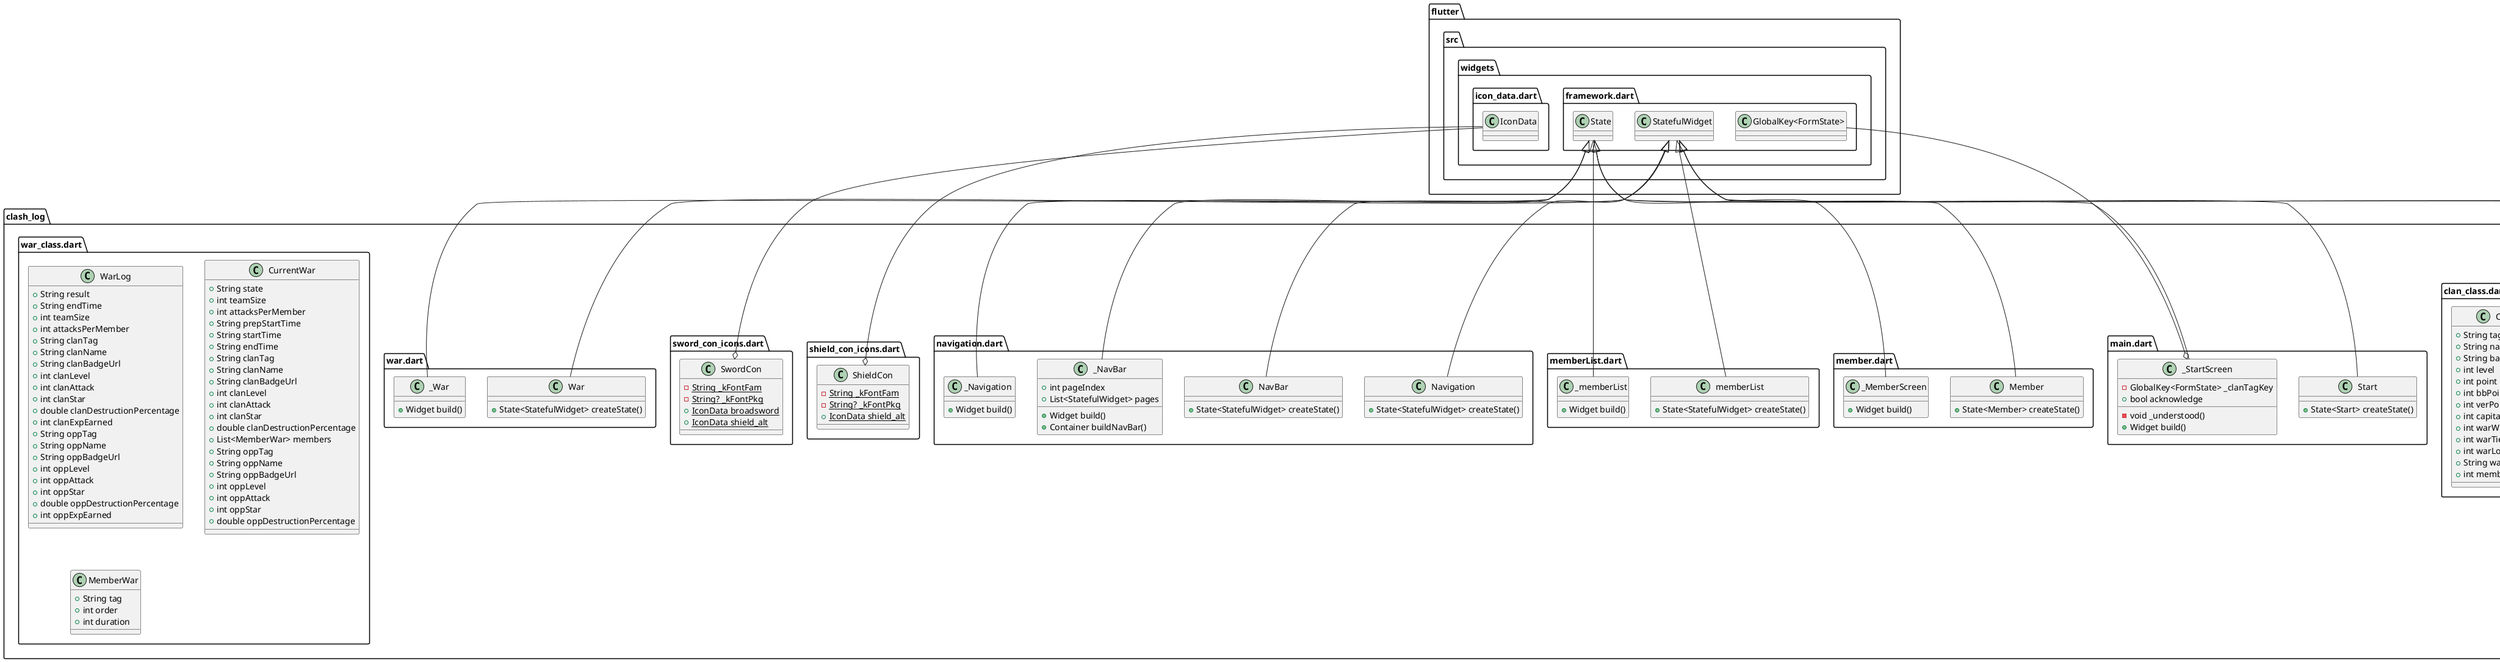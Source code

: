 @startuml
set namespaceSeparator ::

class "clash_log::clan.dart::Home" {
  +State<Home> createState()
}

"flutter::src::widgets::framework.dart::StatefulWidget" <|-- "clash_log::clan.dart::Home"

class "clash_log::clan.dart::_HomeScreen" {
  +Widget build()
}

"flutter::src::widgets::framework.dart::State" <|-- "clash_log::clan.dart::_HomeScreen"

class "clash_log::clan_class.dart::ClanMember" {
  +String tag
  +String name
  +String role
  +int expLevel
  +String leagueName
  +String leagueIcon
  +int trophy
  +int bbTrophy
  +int verTrophy
  +int clanRank
  +int donation
  +int donated
  +int bbLeagueName
}

class "clash_log::clan_class.dart::Clan" {
  +String tag
  +String name
  +String badgeUrl
  +int level
  +int point
  +int bbPoint
  +int verPoint
  +int capitalPoint
  +int warWins
  +int warTies
  +int warLosses
  +String warLeague
  +int members
}

class "clash_log::main.dart::Start" {
  +State<Start> createState()
}

"flutter::src::widgets::framework.dart::StatefulWidget" <|-- "clash_log::main.dart::Start"

class "clash_log::main.dart::_StartScreen" {
  -GlobalKey<FormState> _clanTagKey
  +bool acknowledge
  -void _understood()
  +Widget build()
}

"clash_log::main.dart::_StartScreen" o-- "flutter::src::widgets::framework.dart::GlobalKey<FormState>"
"flutter::src::widgets::framework.dart::State" <|-- "clash_log::main.dart::_StartScreen"

class "clash_log::member.dart::Member" {
  +State<Member> createState()
}

"flutter::src::widgets::framework.dart::StatefulWidget" <|-- "clash_log::member.dart::Member"

class "clash_log::member.dart::_MemberScreen" {
  +Widget build()
}

"flutter::src::widgets::framework.dart::State" <|-- "clash_log::member.dart::_MemberScreen"

class "clash_log::memberList.dart::memberList" {
  +State<StatefulWidget> createState()
}

"flutter::src::widgets::framework.dart::StatefulWidget" <|-- "clash_log::memberList.dart::memberList"

class "clash_log::memberList.dart::_memberList" {
  +Widget build()
}

"flutter::src::widgets::framework.dart::State" <|-- "clash_log::memberList.dart::_memberList"

class "clash_log::navigation.dart::Navigation" {
  +State<StatefulWidget> createState()
}

"flutter::src::widgets::framework.dart::StatefulWidget" <|-- "clash_log::navigation.dart::Navigation"

class "clash_log::navigation.dart::_Navigation" {
  +Widget build()
}

"flutter::src::widgets::framework.dart::State" <|-- "clash_log::navigation.dart::_Navigation"

class "clash_log::navigation.dart::NavBar" {
  +State<StatefulWidget> createState()
}

"flutter::src::widgets::framework.dart::StatefulWidget" <|-- "clash_log::navigation.dart::NavBar"

class "clash_log::navigation.dart::_NavBar" {
  +int pageIndex
  +List<StatefulWidget> pages
  +Widget build()
  +Container buildNavBar()
}

"flutter::src::widgets::framework.dart::State" <|-- "clash_log::navigation.dart::_NavBar"

class "clash_log::shield_con_icons.dart::ShieldCon" {
  {static} -String _kFontFam
  {static} -String? _kFontPkg
  {static} +IconData shield_alt
}

"clash_log::shield_con_icons.dart::ShieldCon" o-- "flutter::src::widgets::icon_data.dart::IconData"

class "clash_log::sword_con_icons.dart::SwordCon" {
  {static} -String _kFontFam
  {static} -String? _kFontPkg
  {static} +IconData broadsword
  {static} +IconData shield_alt
}

"clash_log::sword_con_icons.dart::SwordCon" o-- "flutter::src::widgets::icon_data.dart::IconData"

class "clash_log::war.dart::War" {
  +State<StatefulWidget> createState()
}

"flutter::src::widgets::framework.dart::StatefulWidget" <|-- "clash_log::war.dart::War"

class "clash_log::war.dart::_War" {
  +Widget build()
}

"flutter::src::widgets::framework.dart::State" <|-- "clash_log::war.dart::_War"

class "clash_log::war_class.dart::WarLog" {
  +String result
  +String endTime
  +int teamSize
  +int attacksPerMember
  +String clanTag
  +String clanName
  +String clanBadgeUrl
  +int clanLevel
  +int clanAttack
  +int clanStar
  +double clanDestructionPercentage
  +int clanExpEarned
  +String oppTag
  +String oppName
  +String oppBadgeUrl
  +int oppLevel
  +int oppAttack
  +int oppStar
  +double oppDestructionPercentage
  +int oppExpEarned
}

class "clash_log::war_class.dart::CurrentWar" {
  +String state
  +int teamSize
  +int attacksPerMember
  +String prepStartTime
  +String startTime
  +String endTime
  +String clanTag
  +String clanName
  +String clanBadgeUrl
  +int clanLevel
  +int clanAttack
  +int clanStar
  +double clanDestructionPercentage
  +List<MemberWar> members
  +String oppTag
  +String oppName
  +String oppBadgeUrl
  +int oppLevel
  +int oppAttack
  +int oppStar
  +double oppDestructionPercentage
}

class "clash_log::war_class.dart::MemberWar" {
  +String tag
  +int order
  +int duration
}


@enduml
